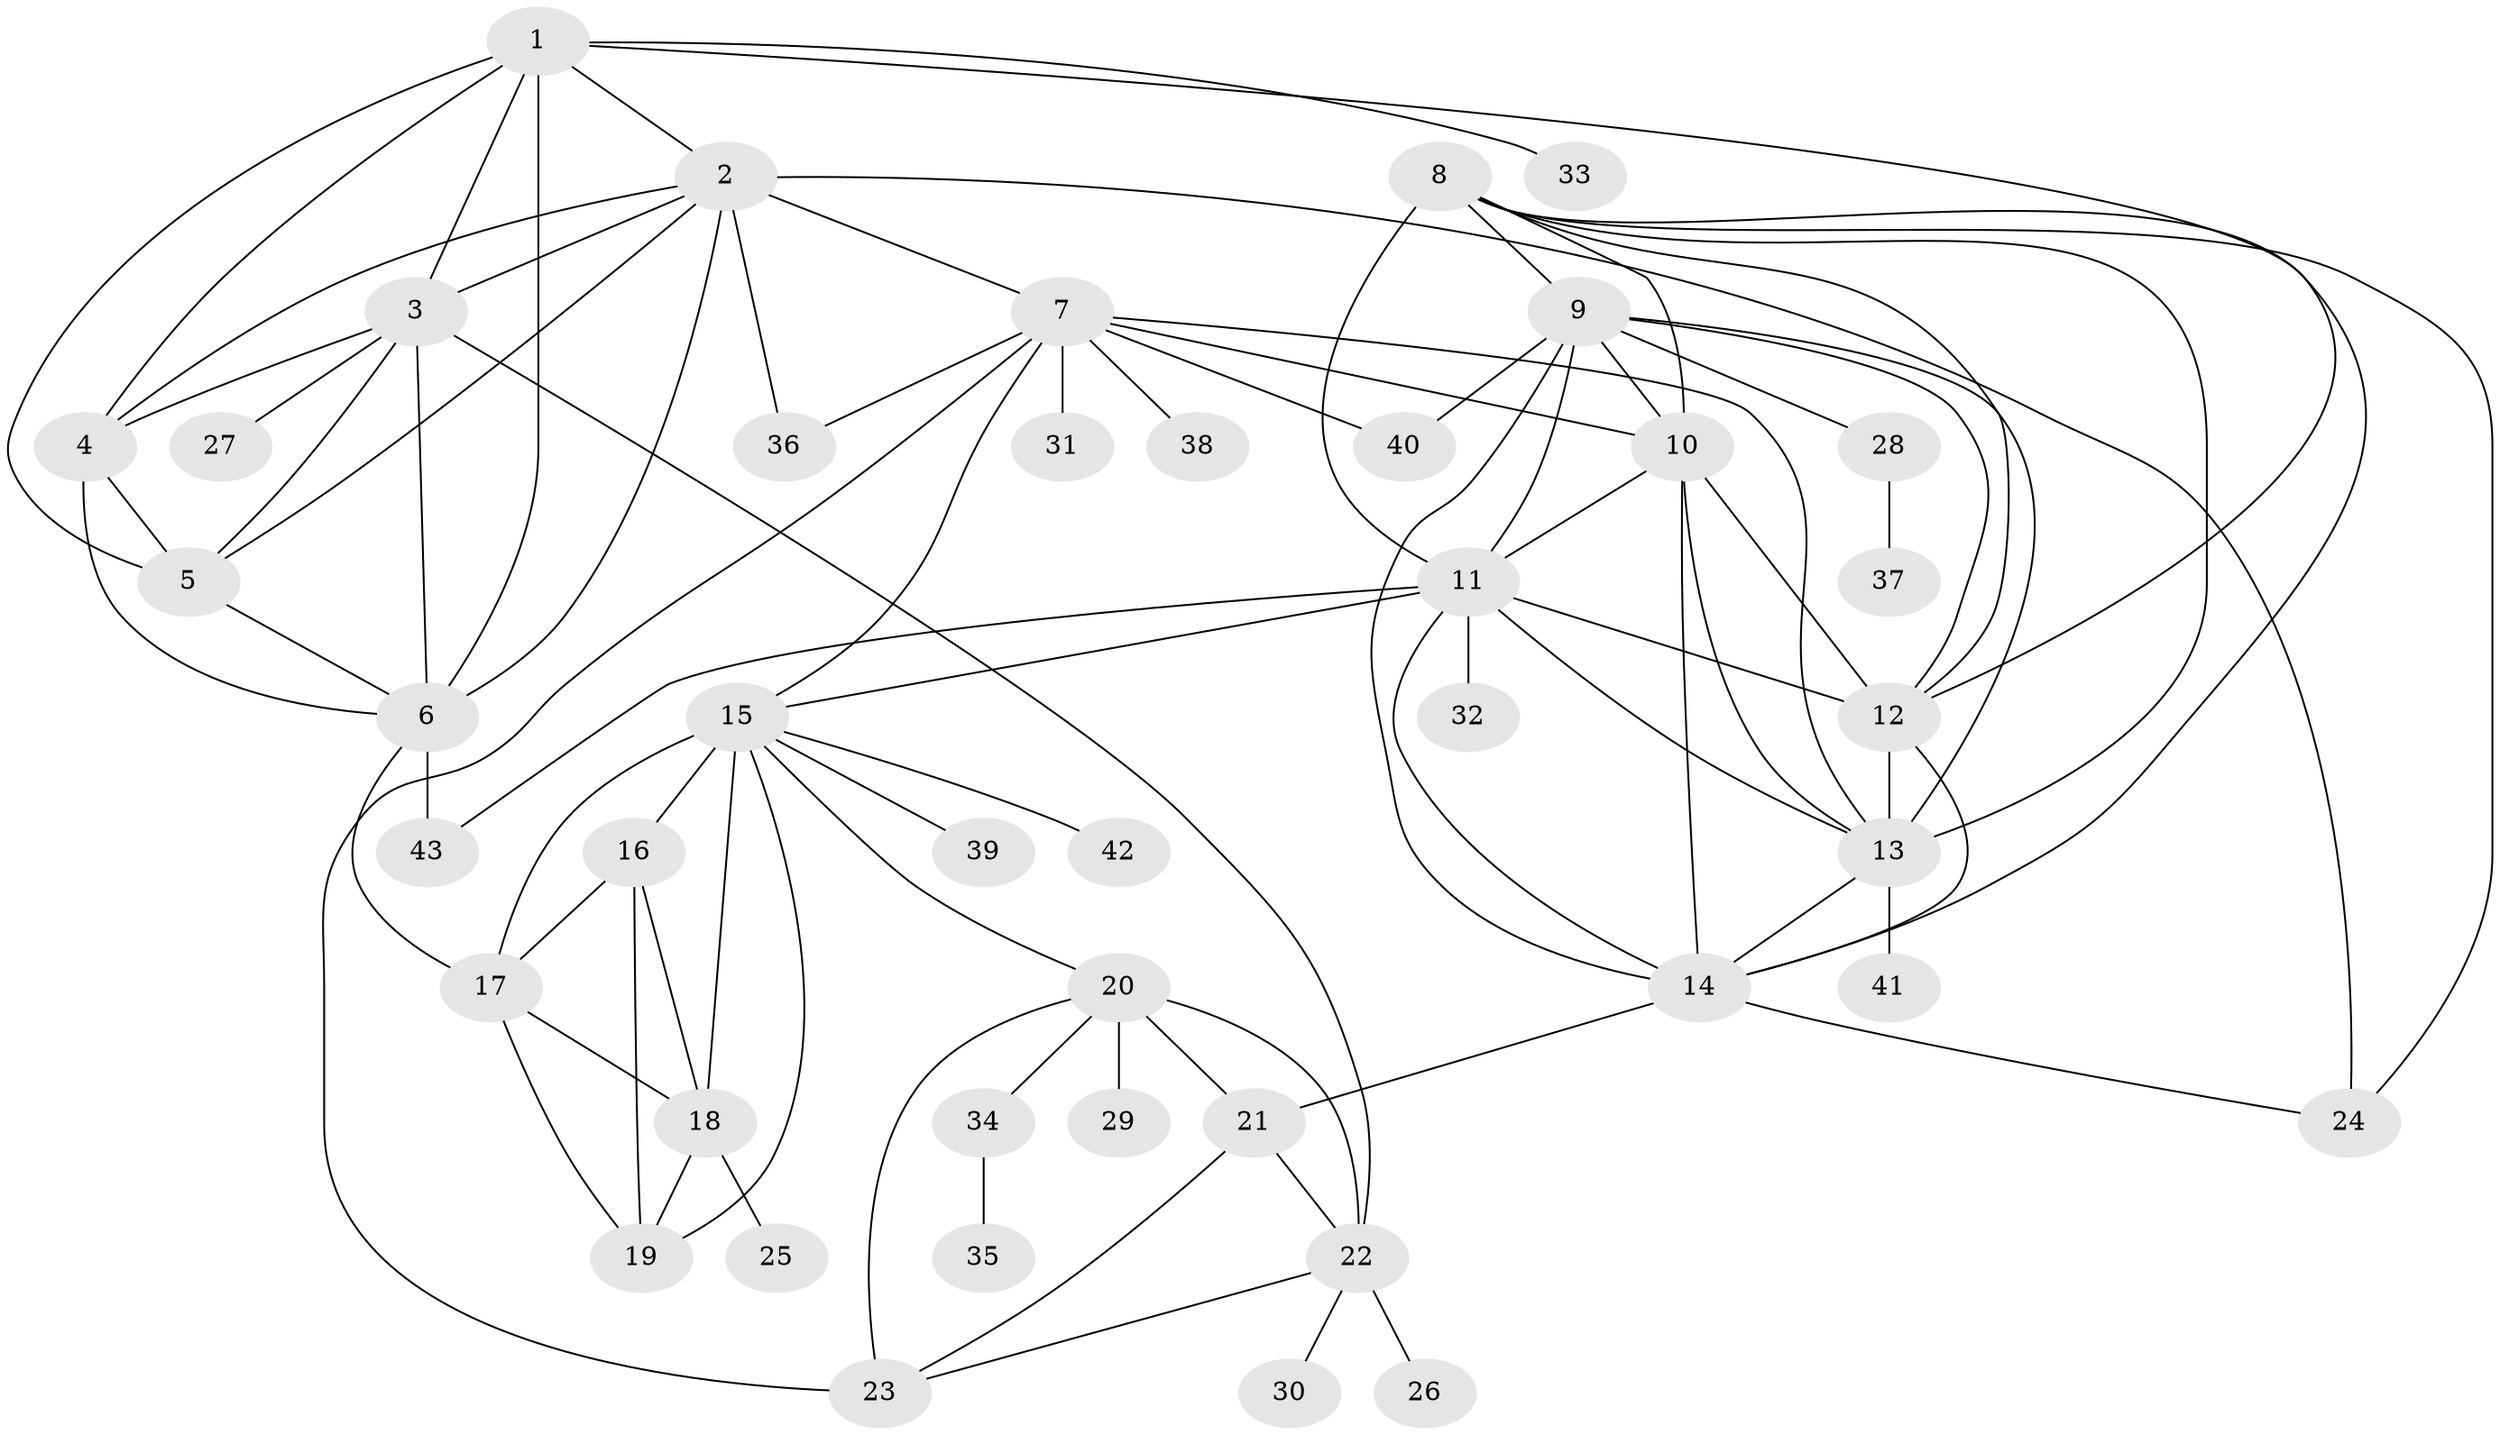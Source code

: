 // original degree distribution, {7: 0.05714285714285714, 11: 0.03571428571428571, 13: 0.014285714285714285, 9: 0.06428571428571428, 8: 0.02142857142857143, 10: 0.03571428571428571, 12: 0.014285714285714285, 6: 0.007142857142857143, 2: 0.11428571428571428, 1: 0.6, 3: 0.02857142857142857, 4: 0.007142857142857143}
// Generated by graph-tools (version 1.1) at 2025/52/03/04/25 22:52:14]
// undirected, 43 vertices, 88 edges
graph export_dot {
  node [color=gray90,style=filled];
  1;
  2;
  3;
  4;
  5;
  6;
  7;
  8;
  9;
  10;
  11;
  12;
  13;
  14;
  15;
  16;
  17;
  18;
  19;
  20;
  21;
  22;
  23;
  24;
  25;
  26;
  27;
  28;
  29;
  30;
  31;
  32;
  33;
  34;
  35;
  36;
  37;
  38;
  39;
  40;
  41;
  42;
  43;
  1 -- 2 [weight=2.0];
  1 -- 3 [weight=2.0];
  1 -- 4 [weight=2.0];
  1 -- 5 [weight=3.0];
  1 -- 6 [weight=2.0];
  1 -- 12 [weight=1.0];
  1 -- 33 [weight=5.0];
  2 -- 3 [weight=1.0];
  2 -- 4 [weight=1.0];
  2 -- 5 [weight=1.0];
  2 -- 6 [weight=1.0];
  2 -- 7 [weight=2.0];
  2 -- 24 [weight=1.0];
  2 -- 36 [weight=3.0];
  3 -- 4 [weight=1.0];
  3 -- 5 [weight=1.0];
  3 -- 6 [weight=1.0];
  3 -- 22 [weight=1.0];
  3 -- 27 [weight=1.0];
  4 -- 5 [weight=1.0];
  4 -- 6 [weight=1.0];
  5 -- 6 [weight=1.0];
  6 -- 17 [weight=1.0];
  6 -- 43 [weight=2.0];
  7 -- 10 [weight=1.0];
  7 -- 13 [weight=1.0];
  7 -- 15 [weight=1.0];
  7 -- 23 [weight=1.0];
  7 -- 31 [weight=4.0];
  7 -- 36 [weight=1.0];
  7 -- 38 [weight=2.0];
  7 -- 40 [weight=1.0];
  8 -- 9 [weight=1.0];
  8 -- 10 [weight=1.0];
  8 -- 11 [weight=1.0];
  8 -- 12 [weight=1.0];
  8 -- 13 [weight=1.0];
  8 -- 14 [weight=1.0];
  8 -- 24 [weight=1.0];
  9 -- 10 [weight=1.0];
  9 -- 11 [weight=1.0];
  9 -- 12 [weight=1.0];
  9 -- 13 [weight=1.0];
  9 -- 14 [weight=1.0];
  9 -- 28 [weight=1.0];
  9 -- 40 [weight=1.0];
  10 -- 11 [weight=1.0];
  10 -- 12 [weight=1.0];
  10 -- 13 [weight=1.0];
  10 -- 14 [weight=1.0];
  11 -- 12 [weight=1.0];
  11 -- 13 [weight=1.0];
  11 -- 14 [weight=1.0];
  11 -- 15 [weight=1.0];
  11 -- 32 [weight=1.0];
  11 -- 43 [weight=1.0];
  12 -- 13 [weight=6.0];
  12 -- 14 [weight=1.0];
  13 -- 14 [weight=1.0];
  13 -- 41 [weight=1.0];
  14 -- 21 [weight=1.0];
  14 -- 24 [weight=1.0];
  15 -- 16 [weight=3.0];
  15 -- 17 [weight=3.0];
  15 -- 18 [weight=3.0];
  15 -- 19 [weight=3.0];
  15 -- 20 [weight=1.0];
  15 -- 39 [weight=1.0];
  15 -- 42 [weight=1.0];
  16 -- 17 [weight=1.0];
  16 -- 18 [weight=1.0];
  16 -- 19 [weight=1.0];
  17 -- 18 [weight=1.0];
  17 -- 19 [weight=1.0];
  18 -- 19 [weight=1.0];
  18 -- 25 [weight=1.0];
  20 -- 21 [weight=4.0];
  20 -- 22 [weight=4.0];
  20 -- 23 [weight=4.0];
  20 -- 29 [weight=3.0];
  20 -- 34 [weight=1.0];
  21 -- 22 [weight=1.0];
  21 -- 23 [weight=1.0];
  22 -- 23 [weight=1.0];
  22 -- 26 [weight=1.0];
  22 -- 30 [weight=1.0];
  28 -- 37 [weight=1.0];
  34 -- 35 [weight=1.0];
}
